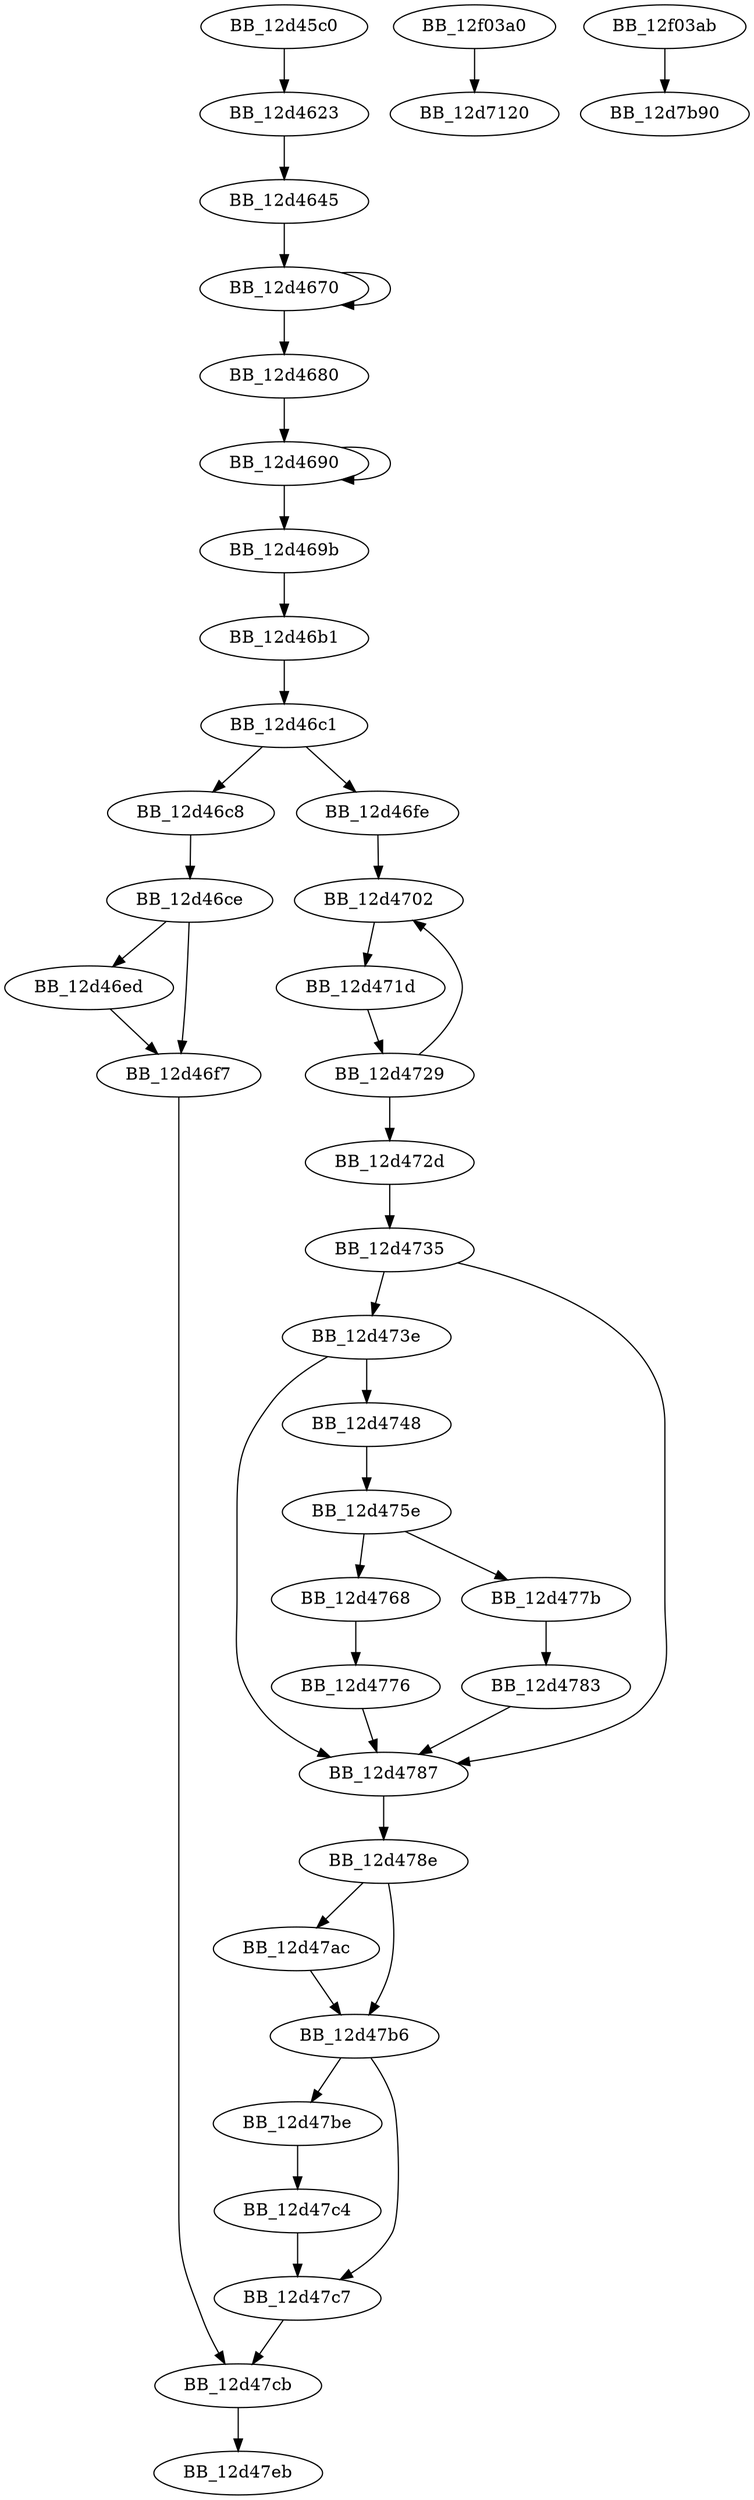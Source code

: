DiGraph sub_12D45C0{
BB_12d45c0->BB_12d4623
BB_12d4623->BB_12d4645
BB_12d4645->BB_12d4670
BB_12d4670->BB_12d4670
BB_12d4670->BB_12d4680
BB_12d4680->BB_12d4690
BB_12d4690->BB_12d4690
BB_12d4690->BB_12d469b
BB_12d469b->BB_12d46b1
BB_12d46b1->BB_12d46c1
BB_12d46c1->BB_12d46c8
BB_12d46c1->BB_12d46fe
BB_12d46c8->BB_12d46ce
BB_12d46ce->BB_12d46ed
BB_12d46ce->BB_12d46f7
BB_12d46ed->BB_12d46f7
BB_12d46f7->BB_12d47cb
BB_12d46fe->BB_12d4702
BB_12d4702->BB_12d471d
BB_12d471d->BB_12d4729
BB_12d4729->BB_12d4702
BB_12d4729->BB_12d472d
BB_12d472d->BB_12d4735
BB_12d4735->BB_12d473e
BB_12d4735->BB_12d4787
BB_12d473e->BB_12d4748
BB_12d473e->BB_12d4787
BB_12d4748->BB_12d475e
BB_12d475e->BB_12d4768
BB_12d475e->BB_12d477b
BB_12d4768->BB_12d4776
BB_12d4776->BB_12d4787
BB_12d477b->BB_12d4783
BB_12d4783->BB_12d4787
BB_12d4787->BB_12d478e
BB_12d478e->BB_12d47ac
BB_12d478e->BB_12d47b6
BB_12d47ac->BB_12d47b6
BB_12d47b6->BB_12d47be
BB_12d47b6->BB_12d47c7
BB_12d47be->BB_12d47c4
BB_12d47c4->BB_12d47c7
BB_12d47c7->BB_12d47cb
BB_12d47cb->BB_12d47eb
BB_12f03a0->BB_12d7120
BB_12f03ab->BB_12d7b90
}
